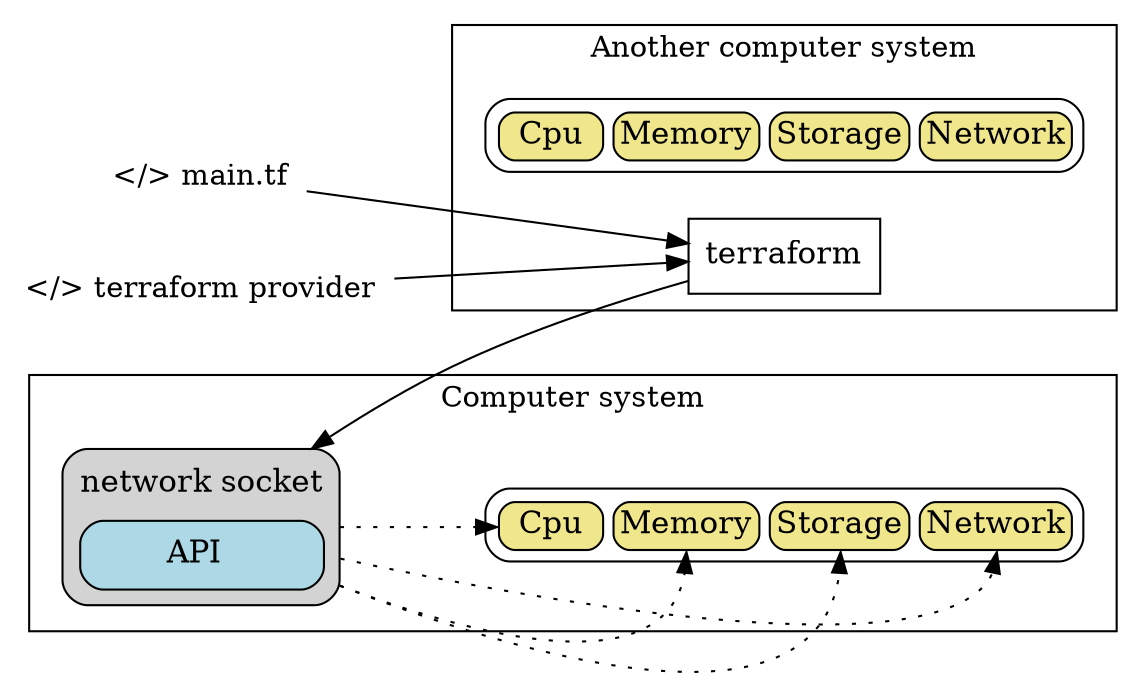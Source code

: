 digraph G {
  rankdir="LR"
  "</> main.tf" [shape="plaintext"];
  "</> terraform provider" [shape="plaintext"];

  subgraph A {
    cluster=true
    label="Computer system"
    node [label="\N", fontsize=15, shape=plaintext];
    atbl [label=<
      <TABLE BGCOLOR="lightgray" STYLE="ROUNDED" CELLSPACING="5" WIDTH="50" PORT="a1">
        <TR><TD BORDER="0" >network socket</TD></TR>
        <TR> 
          <TD  BORDER="0">
            <TABLE BGCOLOR="lightblue" STYLE="ROUNDED" CELLSPACING="5" WIDTH="50"  PORT="a2">
              <TR><TD BORDER="0" PORT="a1">API</TD></TR> 
            </TABLE>
          </TD>
        </TR>
      </TABLE>
    >, ];

    btbl [label=<
      <TABLE STYLE="ROUNDED" CELLSPACING="5" WIDTH="50" PORT="a1">
        <TR>
          <TD BGCOLOR="khaki" STYLE="ROUNDED" PORT="l1" WIDTH="50">Cpu</TD>
          <TD BGCOLOR="khaki" STYLE="ROUNDED" PORT="l2" WIDTH="50">Memory</TD>
          <TD BGCOLOR="khaki" STYLE="ROUNDED" PORT="l3" WIDTH="50">Storage</TD>
          <TD BGCOLOR="khaki" STYLE="ROUNDED" PORT="l4" WIDTH="50">Network</TD>
        </TR> 
      </TABLE>
    >, ];
  };
  subgraph B {
    cluster=true
    label="Another computer system"
    node [label="\N", fontsize=15, shape=plaintext];
    ztbl [label=<
      <TABLE STYLE="ROUNDED" CELLSPACING="5" WIDTH="50" PORT="a1">
        <TR>
          <TD BGCOLOR="khaki" STYLE="ROUNDED" PORT="l1" WIDTH="50">Cpu</TD>
          <TD BGCOLOR="khaki" STYLE="ROUNDED" PORT="l2" WIDTH="50">Memory</TD>
          <TD BGCOLOR="khaki" STYLE="ROUNDED" PORT="l3" WIDTH="50">Storage</TD>
          <TD BGCOLOR="khaki" STYLE="ROUNDED" PORT="l4" WIDTH="50">Network</TD>
        </TR> 
      </TABLE>
    >, ];

    terraform [shape="box"];
    terraform->atbl:a1 [constraint="false"]; 
  };

  "</> main.tf" -> terraform;
  "</> terraform provider" -> terraform;
  atbl:a1->btbl:l1[style="dotted"];
  atbl:a1->btbl:l2[style="dotted"];
  atbl:a1->btbl:l3[style="dotted"];
  atbl:a1->btbl:l4[style="dotted"];
}
